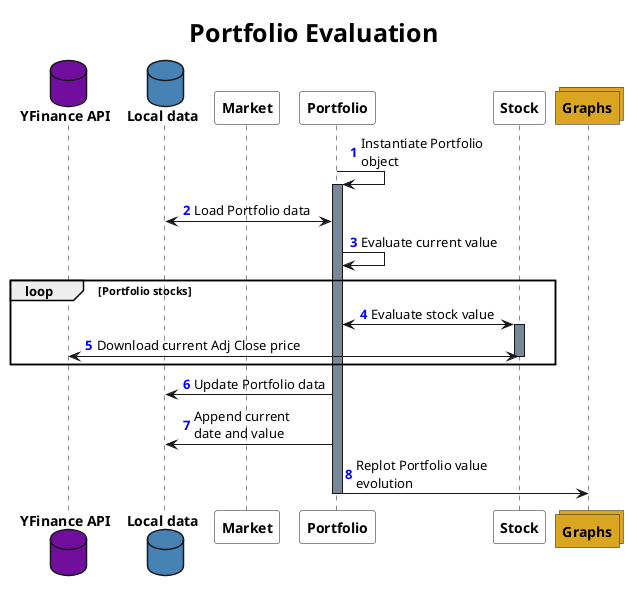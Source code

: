 @startuml

skinparam ParticipantFontStyle bold
skinparam DatabaseFontStyle bold
skinparam CollectionsFontStyle bold
skinparam BackgroundColor White
skinparam TitleFontSize 25
skinparam TitleFontStyle bold
autonumber "<font color=blue><b>"


title Portfolio Evaluation


database "YFinance API" #720E9E
database "Local data" #SteelBlue
participant Market #White
participant Portfolio #White
participant Stock #White
collections Graphs #GoldenRod


Portfolio -> Portfolio: Instantiate Portfolio \nobject
activate Portfolio #LightSlateGrey
Portfolio <-> "Local data": Load Portfolio data
Portfolio -> Portfolio: Evaluate current value
loop Portfolio stocks
Portfolio <-> Stock: Evaluate stock value
activate Stock #LightSlateGrey
Stock <-> "YFinance API": Download current Adj Close price
deactivate Stock
end
Portfolio -> "Local data": Update Portfolio data

Portfolio -> "Local data": Append current \ndate and value
Portfolio -> Graphs: Replot Portfolio value \nevolution
deactivate Portfolio

@enduml
